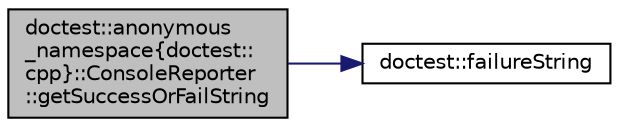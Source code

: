 digraph "doctest::anonymous_namespace{doctest::cpp}::ConsoleReporter::getSuccessOrFailString"
{
 // LATEX_PDF_SIZE
  edge [fontname="Helvetica",fontsize="10",labelfontname="Helvetica",labelfontsize="10"];
  node [fontname="Helvetica",fontsize="10",shape=record];
  rankdir="LR";
  Node1 [label="doctest::anonymous\l_namespace\{doctest::\lcpp\}::ConsoleReporter\l::getSuccessOrFailString",height=0.2,width=0.4,color="black", fillcolor="grey75", style="filled", fontcolor="black",tooltip=" "];
  Node1 -> Node2 [color="midnightblue",fontsize="10",style="solid",fontname="Helvetica"];
  Node2 [label="doctest::failureString",height=0.2,width=0.4,color="black", fillcolor="white", style="filled",URL="$namespacedoctest.html#aecddb31b1dc613674128b2b386493385",tooltip=" "];
}
